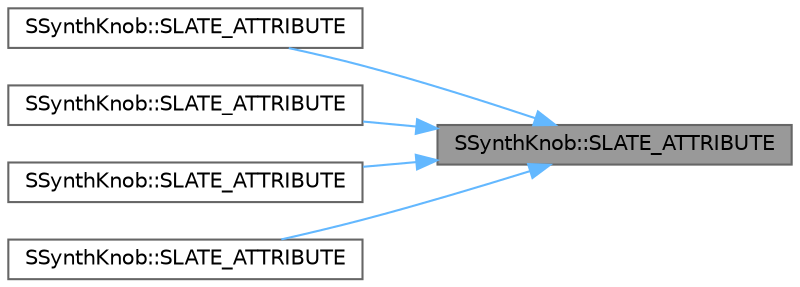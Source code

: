 digraph "SSynthKnob::SLATE_ATTRIBUTE"
{
 // INTERACTIVE_SVG=YES
 // LATEX_PDF_SIZE
  bgcolor="transparent";
  edge [fontname=Helvetica,fontsize=10,labelfontname=Helvetica,labelfontsize=10];
  node [fontname=Helvetica,fontsize=10,shape=box,height=0.2,width=0.4];
  rankdir="RL";
  Node1 [id="Node000001",label="SSynthKnob::SLATE_ATTRIBUTE",height=0.2,width=0.4,color="gray40", fillcolor="grey60", style="filled", fontcolor="black",tooltip="Whether the handle is interactive or fixed."];
  Node1 -> Node2 [id="edge1_Node000001_Node000002",dir="back",color="steelblue1",style="solid",tooltip=" "];
  Node2 [id="Node000002",label="SSynthKnob::SLATE_ATTRIBUTE",height=0.2,width=0.4,color="grey40", fillcolor="white", style="filled",URL="$d1/dbe/classSSynthKnob.html#ad61e539257c0868d08214ec66dd9fc4e",tooltip="The speed of the knob rotation with the mouse when shift is held while using mouse."];
  Node1 -> Node3 [id="edge2_Node000001_Node000003",dir="back",color="steelblue1",style="solid",tooltip=" "];
  Node3 [id="Node000003",label="SSynthKnob::SLATE_ATTRIBUTE",height=0.2,width=0.4,color="grey40", fillcolor="white", style="filled",URL="$d1/dbe/classSSynthKnob.html#a3ca4268a94bda79a6196f7ef0a4bc7d8",tooltip="The speed of the knob rotation."];
  Node1 -> Node4 [id="edge3_Node000001_Node000004",dir="back",color="steelblue1",style="solid",tooltip=" "];
  Node4 [id="Node000004",label="SSynthKnob::SLATE_ATTRIBUTE",height=0.2,width=0.4,color="grey40", fillcolor="white", style="filled",URL="$d1/dbe/classSSynthKnob.html#aebe22d419980f1fd6584417317d53032",tooltip="The name of the parameter."];
  Node1 -> Node5 [id="edge4_Node000001_Node000005",dir="back",color="steelblue1",style="solid",tooltip=" "];
  Node5 [id="Node000005",label="SSynthKnob::SLATE_ATTRIBUTE",height=0.2,width=0.4,color="grey40", fillcolor="white", style="filled",URL="$d1/dbe/classSSynthKnob.html#aa70282884f00e3dfb2b104713c7db43c",tooltip="Parameter value range."];
}
